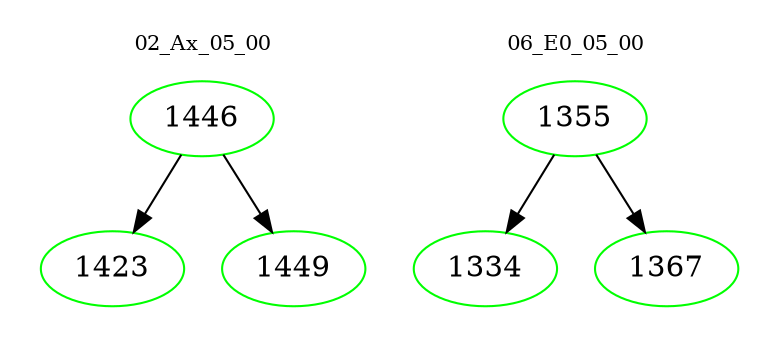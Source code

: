 digraph{
subgraph cluster_0 {
color = white
label = "02_Ax_05_00";
fontsize=10;
T0_1446 [label="1446", color="green"]
T0_1446 -> T0_1423 [color="black"]
T0_1423 [label="1423", color="green"]
T0_1446 -> T0_1449 [color="black"]
T0_1449 [label="1449", color="green"]
}
subgraph cluster_1 {
color = white
label = "06_E0_05_00";
fontsize=10;
T1_1355 [label="1355", color="green"]
T1_1355 -> T1_1334 [color="black"]
T1_1334 [label="1334", color="green"]
T1_1355 -> T1_1367 [color="black"]
T1_1367 [label="1367", color="green"]
}
}
